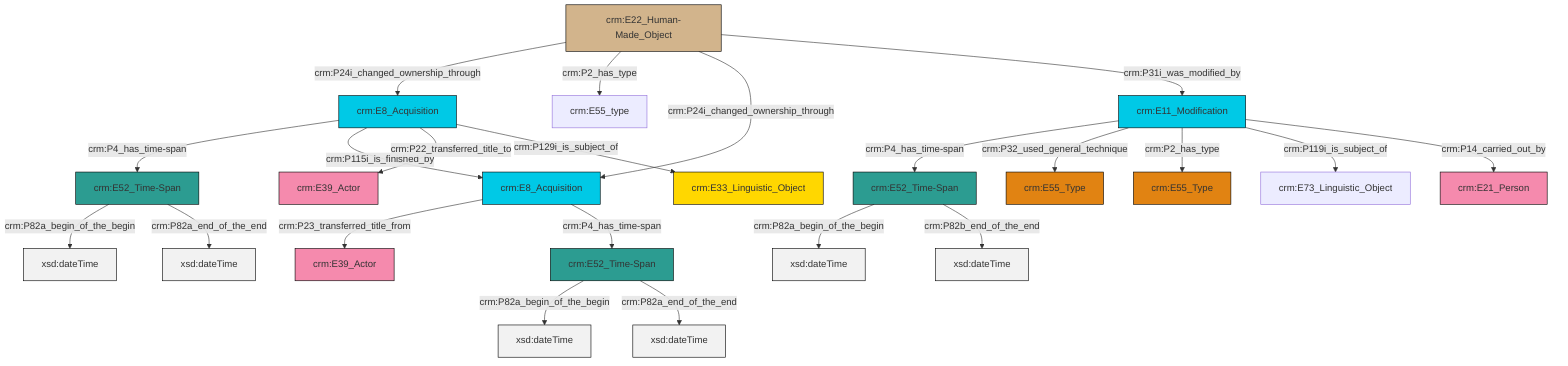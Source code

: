 graph TD
classDef Literal fill:#f2f2f2,stroke:#000000;
classDef CRM_Entity fill:#FFFFFF,stroke:#000000;
classDef Temporal_Entity fill:#00C9E6, stroke:#000000;
classDef Type fill:#E18312, stroke:#000000;
classDef Time-Span fill:#2C9C91, stroke:#000000;
classDef Appellation fill:#FFEB7F, stroke:#000000;
classDef Place fill:#008836, stroke:#000000;
classDef Persistent_Item fill:#B266B2, stroke:#000000;
classDef Conceptual_Object fill:#FFD700, stroke:#000000;
classDef Physical_Thing fill:#D2B48C, stroke:#000000;
classDef Actor fill:#f58aad, stroke:#000000;
classDef PC_Classes fill:#4ce600, stroke:#000000;
classDef Multi fill:#cccccc,stroke:#000000;

2["crm:E11_Modification"]:::Temporal_Entity -->|crm:P4_has_time-span| 3["crm:E52_Time-Span"]:::Time-Span
5["crm:E22_Human-Made_Object"]:::Physical_Thing -->|crm:P24i_changed_ownership_through| 6["crm:E8_Acquisition"]:::Temporal_Entity
6["crm:E8_Acquisition"]:::Temporal_Entity -->|crm:P4_has_time-span| 0["crm:E52_Time-Span"]:::Time-Span
3["crm:E52_Time-Span"]:::Time-Span -->|crm:P82a_begin_of_the_begin| 11[xsd:dateTime]:::Literal
6["crm:E8_Acquisition"]:::Temporal_Entity -->|crm:P115i_is_finished_by| 18["crm:E8_Acquisition"]:::Temporal_Entity
5["crm:E22_Human-Made_Object"]:::Physical_Thing -->|crm:P2_has_type| 16["crm:E55_type"]:::Default
18["crm:E8_Acquisition"]:::Temporal_Entity -->|crm:P23_transferred_title_from| 12["crm:E39_Actor"]:::Actor
2["crm:E11_Modification"]:::Temporal_Entity -->|crm:P32_used_general_technique| 14["crm:E55_Type"]:::Type
6["crm:E8_Acquisition"]:::Temporal_Entity -->|crm:P22_transferred_title_to| 19["crm:E39_Actor"]:::Actor
0["crm:E52_Time-Span"]:::Time-Span -->|crm:P82a_begin_of_the_begin| 21[xsd:dateTime]:::Literal
18["crm:E8_Acquisition"]:::Temporal_Entity -->|crm:P4_has_time-span| 22["crm:E52_Time-Span"]:::Time-Span
6["crm:E8_Acquisition"]:::Temporal_Entity -->|crm:P129i_is_subject_of| 23["crm:E33_Linguistic_Object"]:::Conceptual_Object
22["crm:E52_Time-Span"]:::Time-Span -->|crm:P82a_begin_of_the_begin| 24[xsd:dateTime]:::Literal
2["crm:E11_Modification"]:::Temporal_Entity -->|crm:P2_has_type| 7["crm:E55_Type"]:::Type
2["crm:E11_Modification"]:::Temporal_Entity -->|crm:P119i_is_subject_of| 25["crm:E73_Linguistic_Object"]:::Default
5["crm:E22_Human-Made_Object"]:::Physical_Thing -->|crm:P24i_changed_ownership_through| 18["crm:E8_Acquisition"]:::Temporal_Entity
2["crm:E11_Modification"]:::Temporal_Entity -->|crm:P14_carried_out_by| 29["crm:E21_Person"]:::Actor
5["crm:E22_Human-Made_Object"]:::Physical_Thing -->|crm:P31i_was_modified_by| 2["crm:E11_Modification"]:::Temporal_Entity
22["crm:E52_Time-Span"]:::Time-Span -->|crm:P82a_end_of_the_end| 33[xsd:dateTime]:::Literal
0["crm:E52_Time-Span"]:::Time-Span -->|crm:P82a_end_of_the_end| 34[xsd:dateTime]:::Literal
3["crm:E52_Time-Span"]:::Time-Span -->|crm:P82b_end_of_the_end| 35[xsd:dateTime]:::Literal